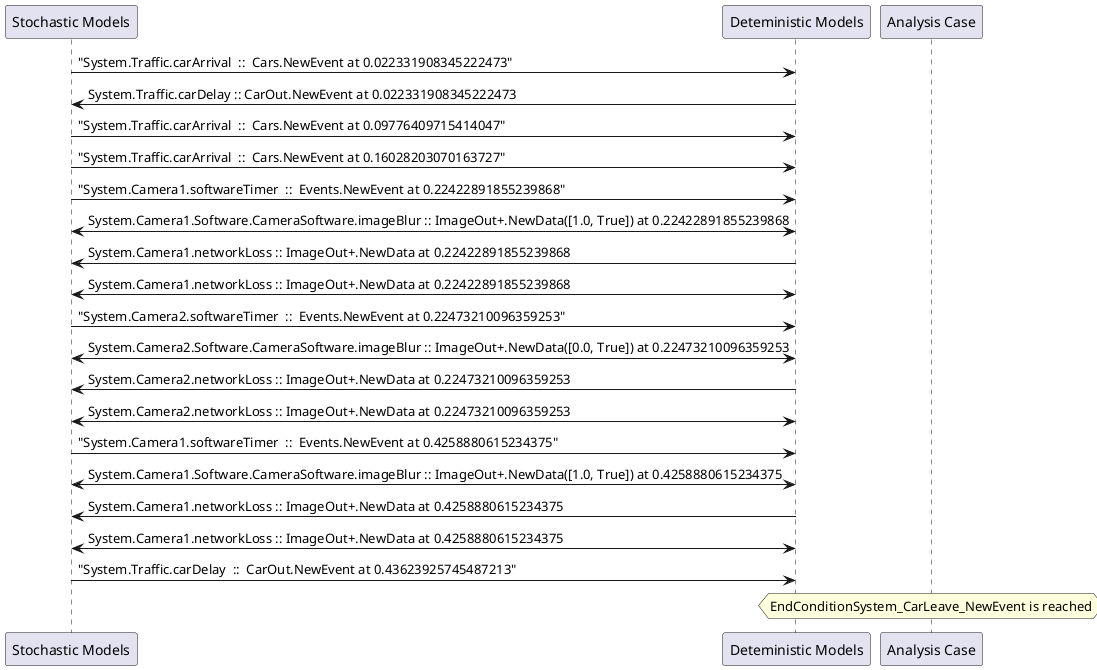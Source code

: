 
	@startuml
	participant "Stochastic Models" as stochmodel
	participant "Deteministic Models" as detmodel
	participant "Analysis Case" as analysis
	{37013_stop} stochmodel -> detmodel : "System.Traffic.carArrival  ::  Cars.NewEvent at 0.022331908345222473"
{37022_start} detmodel -> stochmodel : System.Traffic.carDelay :: CarOut.NewEvent at 0.022331908345222473
{37014_stop} stochmodel -> detmodel : "System.Traffic.carArrival  ::  Cars.NewEvent at 0.09776409715414047"
{37015_stop} stochmodel -> detmodel : "System.Traffic.carArrival  ::  Cars.NewEvent at 0.16028203070163727"
{36982_stop} stochmodel -> detmodel : "System.Camera1.softwareTimer  ::  Events.NewEvent at 0.22422891855239868"
detmodel <-> stochmodel : System.Camera1.Software.CameraSoftware.imageBlur :: ImageOut+.NewData([1.0, True]) at 0.22422891855239868
detmodel -> stochmodel : System.Camera1.networkLoss :: ImageOut+.NewData at 0.22422891855239868
detmodel <-> stochmodel : System.Camera1.networkLoss :: ImageOut+.NewData at 0.22422891855239868
{36998_stop} stochmodel -> detmodel : "System.Camera2.softwareTimer  ::  Events.NewEvent at 0.22473210096359253"
detmodel <-> stochmodel : System.Camera2.Software.CameraSoftware.imageBlur :: ImageOut+.NewData([0.0, True]) at 0.22473210096359253
detmodel -> stochmodel : System.Camera2.networkLoss :: ImageOut+.NewData at 0.22473210096359253
detmodel <-> stochmodel : System.Camera2.networkLoss :: ImageOut+.NewData at 0.22473210096359253
{36983_stop} stochmodel -> detmodel : "System.Camera1.softwareTimer  ::  Events.NewEvent at 0.4258880615234375"
detmodel <-> stochmodel : System.Camera1.Software.CameraSoftware.imageBlur :: ImageOut+.NewData([1.0, True]) at 0.4258880615234375
detmodel -> stochmodel : System.Camera1.networkLoss :: ImageOut+.NewData at 0.4258880615234375
detmodel <-> stochmodel : System.Camera1.networkLoss :: ImageOut+.NewData at 0.4258880615234375
{37022_stop} stochmodel -> detmodel : "System.Traffic.carDelay  ::  CarOut.NewEvent at 0.43623925745487213"
{37022_start} <-> {37022_stop} : delay
hnote over analysis 
EndConditionSystem_CarLeave_NewEvent is reached
endnote
@enduml